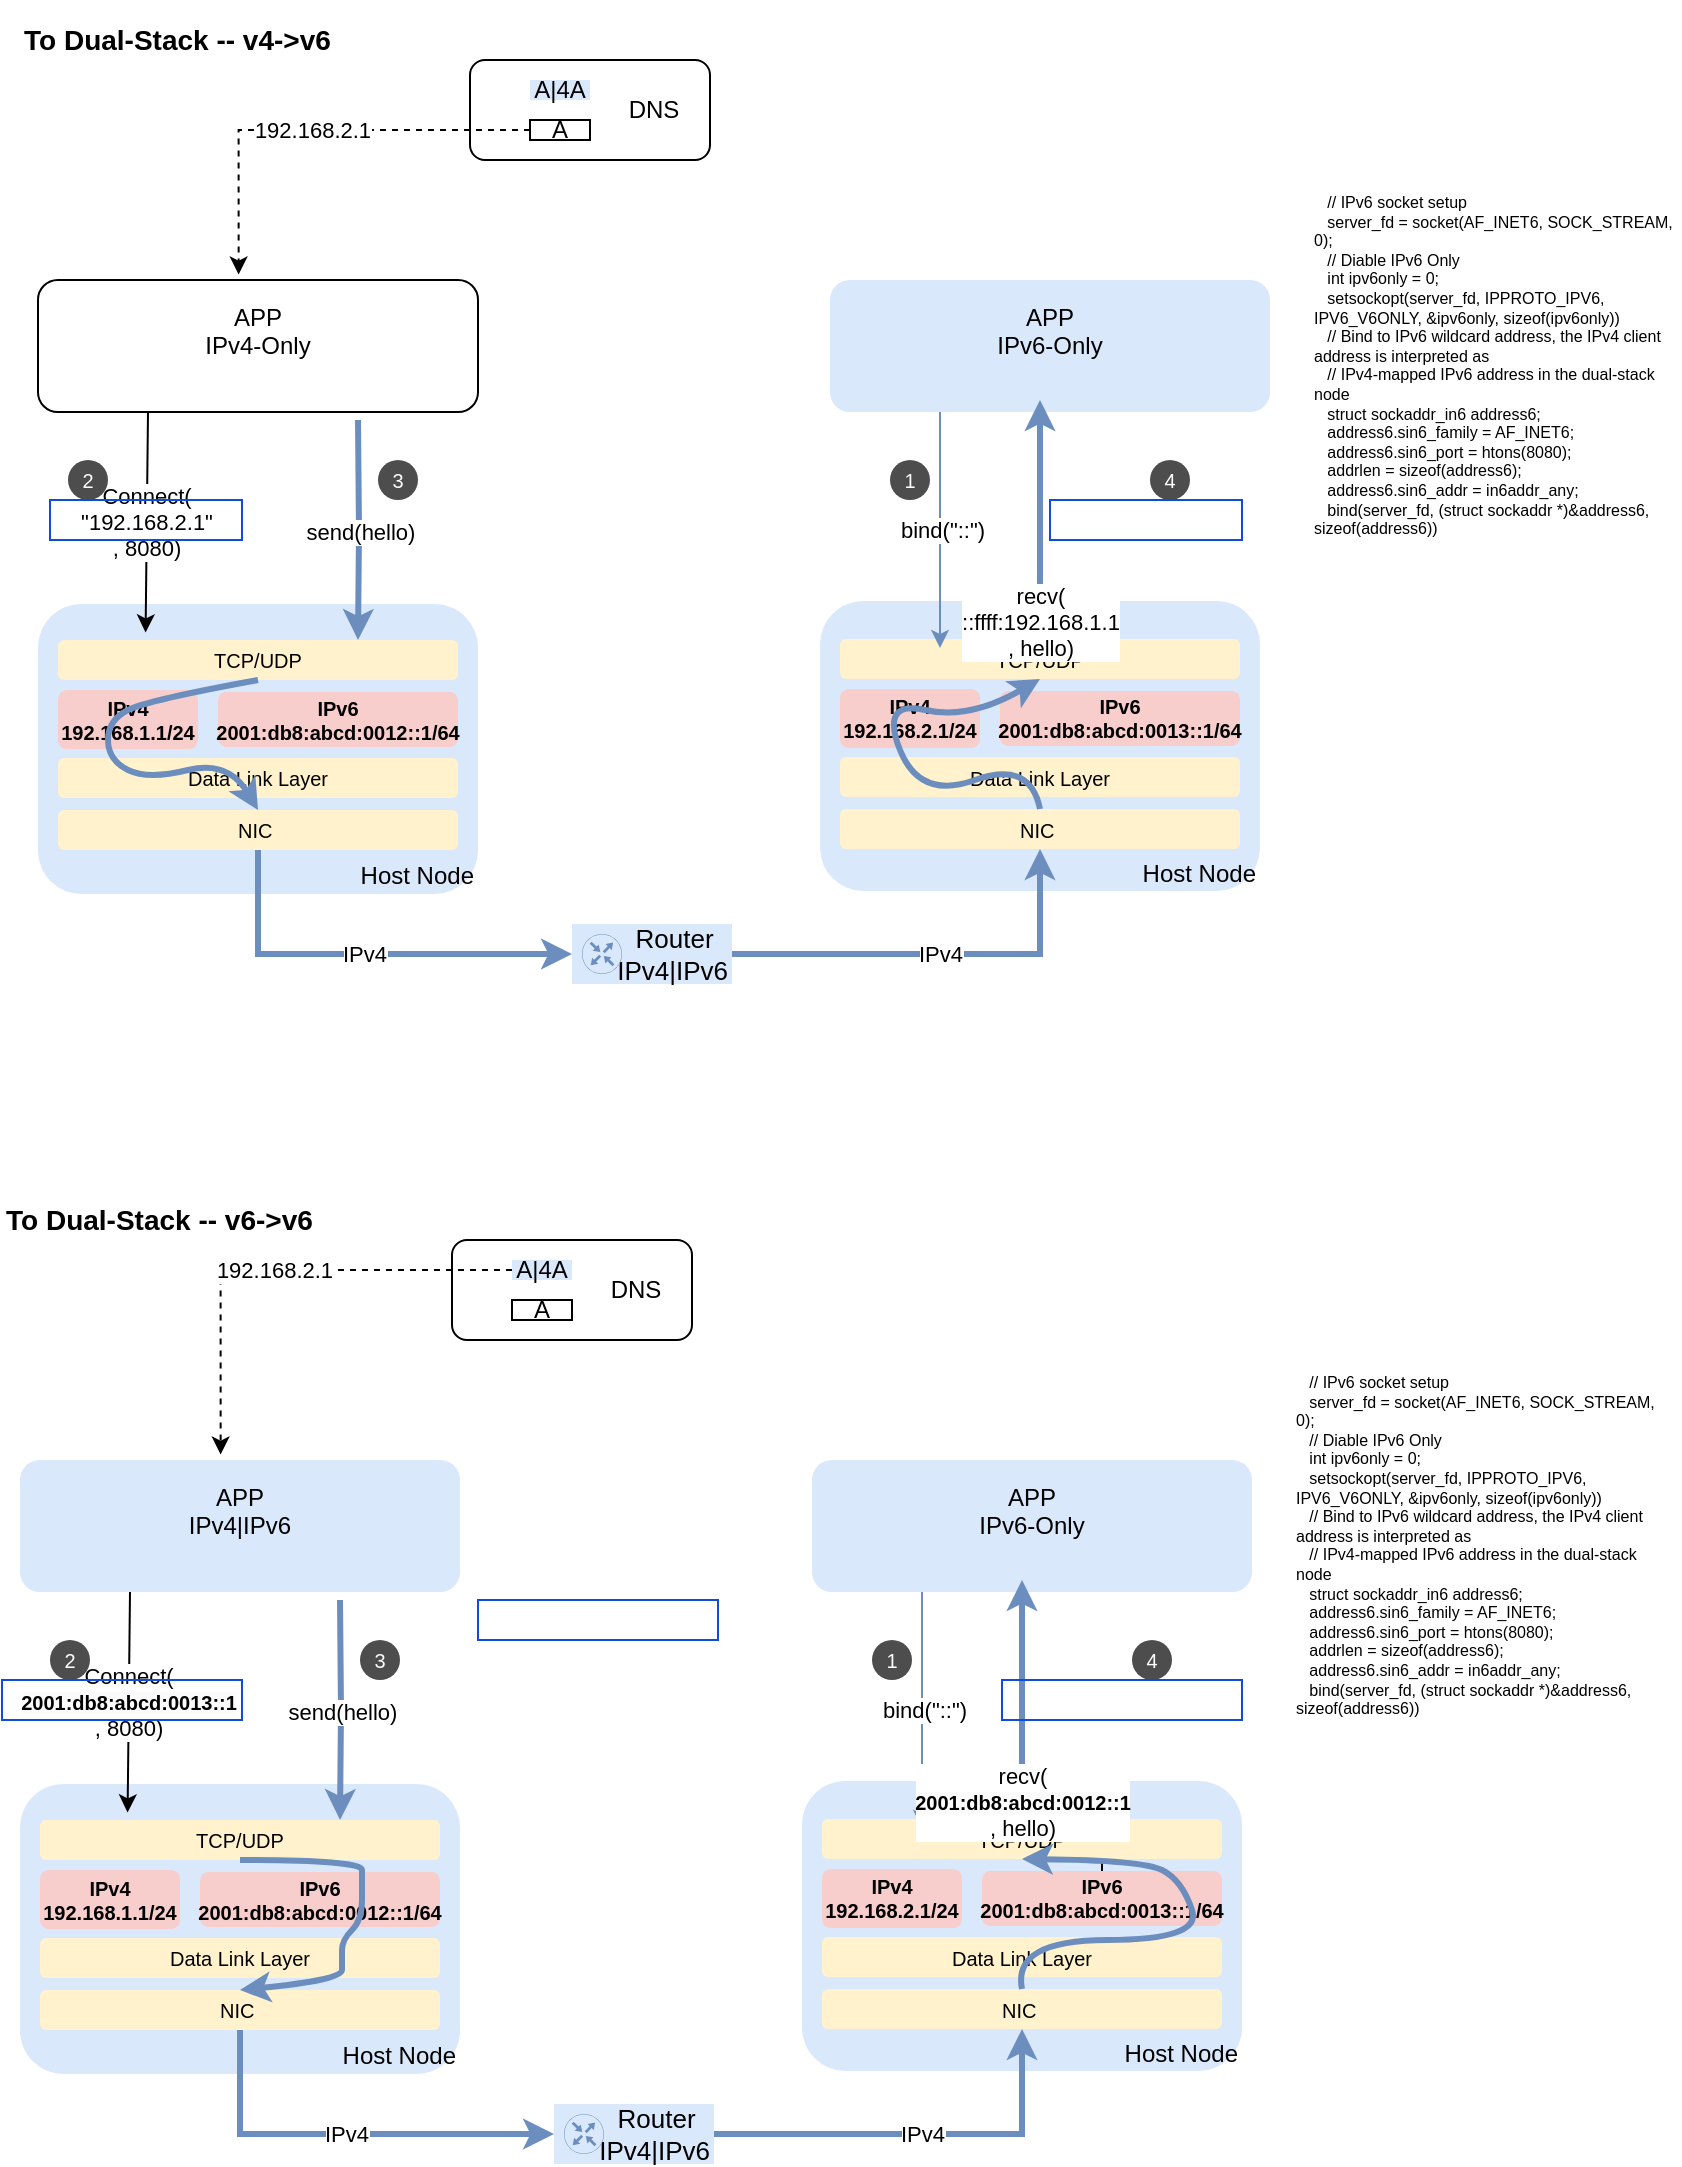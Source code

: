 <mxfile version="24.2.5" type="github">
  <diagram name="Page-1" id="xjiAPtrzyKvg3kKw2uAh">
    <mxGraphModel dx="4931" dy="433" grid="1" gridSize="10" guides="1" tooltips="1" connect="1" arrows="1" fold="1" page="1" pageScale="1" pageWidth="850" pageHeight="600" math="0" shadow="0">
      <root>
        <mxCell id="0" />
        <mxCell id="1" parent="0" />
        <mxCell id="b_SJug2i7i0UwpOHzamp-20" value="To Dual-Stack -- v4-&amp;gt;v6" style="rounded=0;whiteSpace=wrap;html=1;align=left;fontSize=14;strokeColor=none;labelBorderColor=none;fontStyle=1;fillColor=none;" vertex="1" parent="1">
          <mxGeometry x="-4231" y="40" width="245" height="40" as="geometry" />
        </mxCell>
        <mxCell id="b_SJug2i7i0UwpOHzamp-3" value="Host Node" style="whiteSpace=wrap;html=1;rounded=1;fillColor=#dae8fc;strokeColor=none;verticalAlign=bottom;align=right;" vertex="1" parent="1">
          <mxGeometry x="-4222" y="342" width="220" height="145" as="geometry" />
        </mxCell>
        <mxCell id="b_SJug2i7i0UwpOHzamp-48" value="" style="group" vertex="1" connectable="0" parent="1">
          <mxGeometry x="-4212" y="360" width="210" height="120" as="geometry" />
        </mxCell>
        <mxCell id="b_SJug2i7i0UwpOHzamp-22" value="&lt;div style=&quot;&quot;&gt;&lt;span style=&quot;background-color: initial;&quot;&gt;NIC&amp;nbsp;&lt;/span&gt;&lt;/div&gt;" style="rounded=1;whiteSpace=wrap;html=1;fontSize=10;strokeWidth=1;strokeColor=none;fillColor=#fff2cc;align=center;" vertex="1" parent="b_SJug2i7i0UwpOHzamp-48">
          <mxGeometry y="85" width="200" height="20" as="geometry" />
        </mxCell>
        <mxCell id="b_SJug2i7i0UwpOHzamp-24" value="IPv6&lt;div&gt;&lt;div&gt;2001:db8:abcd:0012::1/64&lt;/div&gt;&lt;/div&gt;" style="rounded=1;whiteSpace=wrap;html=1;fontSize=10;strokeWidth=1;strokeColor=none;fillColor=#f8cecc;fontStyle=1" vertex="1" parent="b_SJug2i7i0UwpOHzamp-48">
          <mxGeometry x="80" y="26" width="120" height="27.5" as="geometry" />
        </mxCell>
        <mxCell id="b_SJug2i7i0UwpOHzamp-43" value="Data Link Layer" style="rounded=1;whiteSpace=wrap;html=1;fontSize=10;strokeWidth=1;strokeColor=none;fillColor=#fff2cc;align=center;" vertex="1" parent="b_SJug2i7i0UwpOHzamp-48">
          <mxGeometry y="59" width="200" height="20" as="geometry" />
        </mxCell>
        <mxCell id="b_SJug2i7i0UwpOHzamp-46" value="IPv4&lt;div&gt;192.168.1.1/24&lt;/div&gt;" style="rounded=1;whiteSpace=wrap;html=1;fontSize=10;strokeWidth=1;strokeColor=none;fillColor=#f8cecc;fontStyle=1" vertex="1" parent="b_SJug2i7i0UwpOHzamp-48">
          <mxGeometry y="25" width="70" height="29.5" as="geometry" />
        </mxCell>
        <mxCell id="b_SJug2i7i0UwpOHzamp-47" value="TCP/UDP" style="rounded=1;whiteSpace=wrap;html=1;fontSize=10;strokeWidth=1;strokeColor=none;fillColor=#fff2cc;align=center;" vertex="1" parent="b_SJug2i7i0UwpOHzamp-48">
          <mxGeometry width="200" height="20" as="geometry" />
        </mxCell>
        <mxCell id="b_SJug2i7i0UwpOHzamp-78" value="" style="curved=1;endArrow=classic;html=1;rounded=0;strokeWidth=3;exitX=0.5;exitY=1;exitDx=0;exitDy=0;strokeColor=#6c8ebf;entryX=0.5;entryY=0;entryDx=0;entryDy=0;" edge="1" parent="b_SJug2i7i0UwpOHzamp-48" source="b_SJug2i7i0UwpOHzamp-47" target="b_SJug2i7i0UwpOHzamp-22">
          <mxGeometry width="50" height="50" relative="1" as="geometry">
            <mxPoint x="275" y="75" as="sourcePoint" />
            <mxPoint x="275" y="10" as="targetPoint" />
            <Array as="points">
              <mxPoint x="45" y="30" />
              <mxPoint x="25" y="40" />
              <mxPoint x="25" y="60" />
              <mxPoint x="45" y="70" />
              <mxPoint x="85" y="60" />
            </Array>
          </mxGeometry>
        </mxCell>
        <mxCell id="b_SJug2i7i0UwpOHzamp-49" value="Host Node" style="whiteSpace=wrap;html=1;rounded=1;fillColor=#dae8fc;strokeColor=none;verticalAlign=bottom;align=right;" vertex="1" parent="1">
          <mxGeometry x="-3831" y="340.5" width="220" height="145" as="geometry" />
        </mxCell>
        <mxCell id="b_SJug2i7i0UwpOHzamp-50" value="" style="group" vertex="1" connectable="0" parent="1">
          <mxGeometry x="-3821" y="359.5" width="210" height="120" as="geometry" />
        </mxCell>
        <mxCell id="b_SJug2i7i0UwpOHzamp-51" value="&lt;div style=&quot;&quot;&gt;&lt;span style=&quot;background-color: initial;&quot;&gt;NIC&amp;nbsp;&lt;/span&gt;&lt;/div&gt;" style="rounded=1;whiteSpace=wrap;html=1;fontSize=10;strokeWidth=1;strokeColor=none;fillColor=#fff2cc;align=center;" vertex="1" parent="b_SJug2i7i0UwpOHzamp-50">
          <mxGeometry y="85" width="200" height="20" as="geometry" />
        </mxCell>
        <mxCell id="b_SJug2i7i0UwpOHzamp-52" value="IPv6&lt;div&gt;&lt;div&gt;2001:db8:abcd:0013::1/64&lt;/div&gt;&lt;/div&gt;" style="rounded=1;whiteSpace=wrap;html=1;fontSize=10;strokeWidth=1;strokeColor=none;fillColor=#f8cecc;fontStyle=1" vertex="1" parent="b_SJug2i7i0UwpOHzamp-50">
          <mxGeometry x="80" y="26" width="120" height="27.5" as="geometry" />
        </mxCell>
        <mxCell id="b_SJug2i7i0UwpOHzamp-53" value="Data Link Layer" style="rounded=1;whiteSpace=wrap;html=1;fontSize=10;strokeWidth=1;strokeColor=none;fillColor=#fff2cc;align=center;" vertex="1" parent="b_SJug2i7i0UwpOHzamp-50">
          <mxGeometry y="59" width="200" height="20" as="geometry" />
        </mxCell>
        <mxCell id="b_SJug2i7i0UwpOHzamp-54" value="IPv4&lt;div&gt;192.168.2.1/24&lt;/div&gt;" style="rounded=1;whiteSpace=wrap;html=1;fontSize=10;strokeWidth=1;strokeColor=none;fillColor=#f8cecc;fontStyle=1" vertex="1" parent="b_SJug2i7i0UwpOHzamp-50">
          <mxGeometry y="25" width="70" height="29.5" as="geometry" />
        </mxCell>
        <mxCell id="b_SJug2i7i0UwpOHzamp-55" value="TCP/UDP" style="rounded=1;whiteSpace=wrap;html=1;fontSize=10;strokeWidth=1;strokeColor=none;fillColor=#fff2cc;align=center;" vertex="1" parent="b_SJug2i7i0UwpOHzamp-50">
          <mxGeometry width="200" height="20" as="geometry" />
        </mxCell>
        <mxCell id="b_SJug2i7i0UwpOHzamp-60" value="" style="curved=1;endArrow=classic;html=1;rounded=0;strokeWidth=3;exitX=0.5;exitY=0;exitDx=0;exitDy=0;entryX=0.5;entryY=1;entryDx=0;entryDy=0;strokeColor=#6c8ebf;" edge="1" parent="b_SJug2i7i0UwpOHzamp-50" source="b_SJug2i7i0UwpOHzamp-51" target="b_SJug2i7i0UwpOHzamp-55">
          <mxGeometry width="50" height="50" relative="1" as="geometry">
            <mxPoint x="90" y="100.5" as="sourcePoint" />
            <mxPoint x="140" y="50.5" as="targetPoint" />
            <Array as="points">
              <mxPoint x="95" y="60.5" />
              <mxPoint x="40" y="80.5" />
              <mxPoint x="20" y="30.5" />
              <mxPoint x="65" y="40.5" />
            </Array>
          </mxGeometry>
        </mxCell>
        <mxCell id="b_SJug2i7i0UwpOHzamp-10" value="IPv4" style="endArrow=classic;html=1;rounded=0;exitX=1;exitY=0.5;exitDx=0;exitDy=0;fillColor=#dae8fc;strokeColor=#6c8ebf;edgeStyle=orthogonalEdgeStyle;strokeWidth=3;entryX=0.5;entryY=1;entryDx=0;entryDy=0;" edge="1" parent="1" source="b_SJug2i7i0UwpOHzamp-4" target="b_SJug2i7i0UwpOHzamp-51">
          <mxGeometry width="50" height="50" relative="1" as="geometry">
            <mxPoint x="-3851" y="474" as="sourcePoint" />
            <mxPoint x="-3716" y="472" as="targetPoint" />
          </mxGeometry>
        </mxCell>
        <mxCell id="b_SJug2i7i0UwpOHzamp-56" value="APP&lt;div&gt;&lt;div style=&quot;&quot;&gt;&lt;span style=&quot;background-color: initial;&quot;&gt;IPv6-Only&lt;/span&gt;&lt;/div&gt;&lt;div data-sider-select-id=&quot;33506169-b03d-43fa-859e-f544d424c816&quot;&gt;&lt;br&gt;&lt;/div&gt;&lt;/div&gt;" style="rounded=1;whiteSpace=wrap;html=1;fillColor=#dae8fc;strokeColor=none;align=center;verticalAlign=middle;" vertex="1" parent="1">
          <mxGeometry x="-3826" y="180" width="220" height="66" as="geometry" />
        </mxCell>
        <mxCell id="b_SJug2i7i0UwpOHzamp-57" value="&lt;span style=&quot;font-size: 8px;&quot; class=&quot;s1&quot;&gt;&amp;nbsp; &amp;nbsp;// IPv6 socket setup&lt;/span&gt;&lt;br&gt;&lt;span style=&quot;font-size: 8px;&quot; class=&quot;s1&quot;&gt;&lt;span style=&quot;font-size: 8px;&quot; class=&quot;Apple-converted-space&quot;&gt;&amp;nbsp;&amp;nbsp; &lt;/span&gt;server_fd = socket(AF_INET6, SOCK_STREAM, 0);&lt;/span&gt;&lt;br&gt;&lt;span style=&quot;font-size: 8px;&quot; class=&quot;s1&quot;&gt;&lt;span style=&quot;font-size: 8px;&quot; class=&quot;Apple-converted-space&quot;&gt;&amp;nbsp;&amp;nbsp; &lt;/span&gt;// Diable IPv6 Only&lt;/span&gt;&lt;br&gt;&lt;span style=&quot;font-size: 8px;&quot; class=&quot;s1&quot;&gt;&lt;span style=&quot;font-size: 8px;&quot; class=&quot;Apple-converted-space&quot;&gt;&amp;nbsp;&amp;nbsp; &lt;/span&gt;int ipv6only = 0;&lt;/span&gt;&lt;br&gt;&lt;span style=&quot;font-size: 8px;&quot; class=&quot;s1&quot;&gt;&lt;span style=&quot;font-size: 8px;&quot; class=&quot;Apple-converted-space&quot;&gt;&amp;nbsp;&amp;nbsp; &lt;/span&gt;setsockopt(server_fd, IPPROTO_IPV6, IPV6_V6ONLY, &amp;amp;ipv6only, sizeof(ipv6only))&lt;/span&gt;&lt;br&gt;&lt;span style=&quot;font-size: 8px;&quot; class=&quot;s1&quot;&gt;&lt;span style=&quot;font-size: 8px;&quot; class=&quot;Apple-converted-space&quot;&gt;&amp;nbsp;&amp;nbsp; &lt;/span&gt;// Bind to IPv6 wildcard address, the IPv4 client address is interpreted as &lt;span style=&quot;font-size: 8px;&quot; class=&quot;Apple-converted-space&quot;&gt;&amp;nbsp;&lt;/span&gt;&lt;/span&gt;&lt;br&gt;&lt;span style=&quot;font-size: 8px;&quot; class=&quot;s1&quot;&gt;&lt;span style=&quot;font-size: 8px;&quot; class=&quot;Apple-converted-space&quot;&gt;&amp;nbsp;&amp;nbsp; &lt;/span&gt;// IPv4-mapped IPv6 address in the dual-stack node&lt;/span&gt;&lt;br&gt;&lt;span style=&quot;font-size: 8px;&quot; class=&quot;s1&quot;&gt;&lt;span style=&quot;font-size: 8px;&quot; class=&quot;Apple-converted-space&quot;&gt;&amp;nbsp;&amp;nbsp; &lt;/span&gt;struct sockaddr_in6 address6;&lt;/span&gt;&lt;br&gt;&lt;span style=&quot;font-size: 8px;&quot; class=&quot;s1&quot;&gt;&lt;span style=&quot;font-size: 8px;&quot; class=&quot;Apple-converted-space&quot;&gt;&amp;nbsp;&amp;nbsp; &lt;/span&gt;address6.sin6_family = AF_INET6;&lt;/span&gt;&lt;br&gt;&lt;span style=&quot;font-size: 8px;&quot; class=&quot;s1&quot;&gt;&lt;span style=&quot;font-size: 8px;&quot; class=&quot;Apple-converted-space&quot;&gt;&amp;nbsp;&amp;nbsp; &lt;/span&gt;address6.sin6_port = htons(8080);&lt;/span&gt;&lt;br&gt;&lt;span style=&quot;font-size: 8px;&quot; class=&quot;s1&quot;&gt;&lt;span style=&quot;font-size: 8px;&quot; class=&quot;Apple-converted-space&quot;&gt;&amp;nbsp;&amp;nbsp; &lt;/span&gt;addrlen = sizeof(address6);&lt;/span&gt;&lt;br&gt;&lt;span style=&quot;font-size: 8px;&quot; class=&quot;s1&quot;&gt;&lt;span style=&quot;font-size: 8px;&quot; class=&quot;Apple-converted-space&quot;&gt;&amp;nbsp;&amp;nbsp; &lt;/span&gt;address6.sin6_addr = in6addr_any;&lt;/span&gt;&lt;br&gt;&lt;span style=&quot;font-size: 8px;&quot; class=&quot;s1&quot;&gt;&lt;span style=&quot;font-size: 8px;&quot; class=&quot;Apple-converted-space&quot;&gt;&amp;nbsp;&amp;nbsp; &lt;/span&gt;bind(server_fd, (struct sockaddr *)&amp;amp;address6, sizeof(address6))&lt;/span&gt;&lt;br&gt;&lt;p style=&quot;font-size: 8px;&quot; class=&quot;p2&quot;&gt;&lt;span style=&quot;font-size: 8px;&quot; class=&quot;s1&quot;&gt;&lt;span style=&quot;font-size: 8px;&quot; class=&quot;Apple-converted-space&quot;&gt;&amp;nbsp;&amp;nbsp; &amp;nbsp;&lt;/span&gt;&lt;/span&gt;&lt;/p&gt;" style="text;whiteSpace=wrap;html=1;fontSize=8;" vertex="1" parent="1">
          <mxGeometry x="-3586" y="130" width="185" height="200" as="geometry" />
        </mxCell>
        <mxCell id="b_SJug2i7i0UwpOHzamp-58" value="bind(&quot;::&quot;)" style="endArrow=classic;html=1;rounded=0;exitX=0.25;exitY=1;exitDx=0;exitDy=0;fillColor=#dae8fc;strokeColor=#6c8ebf;edgeStyle=orthogonalEdgeStyle;strokeWidth=1;" edge="1" parent="1" source="b_SJug2i7i0UwpOHzamp-56">
          <mxGeometry width="50" height="50" relative="1" as="geometry">
            <mxPoint x="-3970" y="527" as="sourcePoint" />
            <mxPoint x="-3771" y="364" as="targetPoint" />
          </mxGeometry>
        </mxCell>
        <mxCell id="b_SJug2i7i0UwpOHzamp-59" value="recv(&lt;div&gt;::ffff:192.168.1.1&lt;/div&gt;&lt;div&gt;, hello)&lt;/div&gt;" style="endArrow=classic;html=1;rounded=0;exitX=0.5;exitY=0;exitDx=0;exitDy=0;fillColor=#dae8fc;strokeColor=#6c8ebf;edgeStyle=orthogonalEdgeStyle;strokeWidth=3;" edge="1" parent="1" source="b_SJug2i7i0UwpOHzamp-55">
          <mxGeometry x="-0.005" y="-50" width="50" height="50" relative="1" as="geometry">
            <mxPoint x="-3970" y="527" as="sourcePoint" />
            <mxPoint x="-3721" y="240" as="targetPoint" />
            <mxPoint y="1" as="offset" />
          </mxGeometry>
        </mxCell>
        <mxCell id="b_SJug2i7i0UwpOHzamp-61" value="Connect(&lt;div&gt;&quot;192.168.2.1&quot;&lt;/div&gt;&lt;div&gt;, 8080)&lt;/div&gt;" style="endArrow=classic;html=1;rounded=0;exitX=0.25;exitY=1;exitDx=0;exitDy=0;entryX=0.219;entryY=-0.189;entryDx=0;entryDy=0;entryPerimeter=0;" edge="1" parent="1" source="b_SJug2i7i0UwpOHzamp-62" target="b_SJug2i7i0UwpOHzamp-47">
          <mxGeometry width="50" height="50" relative="1" as="geometry">
            <mxPoint x="-4087" y="266" as="sourcePoint" />
            <mxPoint x="-4132" y="370" as="targetPoint" />
          </mxGeometry>
        </mxCell>
        <mxCell id="b_SJug2i7i0UwpOHzamp-62" value="APP&lt;div&gt;&lt;div style=&quot;&quot;&gt;&lt;span style=&quot;background-color: initial;&quot;&gt;IPv4-Only&lt;/span&gt;&lt;/div&gt;&lt;div data-sider-select-id=&quot;33506169-b03d-43fa-859e-f544d424c816&quot;&gt;&lt;br&gt;&lt;/div&gt;&lt;/div&gt;" style="rounded=1;whiteSpace=wrap;html=1;align=center;verticalAlign=middle;" vertex="1" parent="1">
          <mxGeometry x="-4222" y="180" width="220" height="66" as="geometry" />
        </mxCell>
        <mxCell id="b_SJug2i7i0UwpOHzamp-64" value="send(hello)" style="endArrow=classic;html=1;rounded=0;fillColor=#dae8fc;strokeColor=#6c8ebf;edgeStyle=orthogonalEdgeStyle;strokeWidth=3;entryX=0.75;entryY=0;entryDx=0;entryDy=0;" edge="1" parent="1" target="b_SJug2i7i0UwpOHzamp-47">
          <mxGeometry width="50" height="50" relative="1" as="geometry">
            <mxPoint x="-4062" y="250" as="sourcePoint" />
            <mxPoint x="-3652" y="475" as="targetPoint" />
          </mxGeometry>
        </mxCell>
        <mxCell id="b_SJug2i7i0UwpOHzamp-65" value="IPv4" style="endArrow=classic;html=1;rounded=0;exitX=0.5;exitY=1;exitDx=0;exitDy=0;fillColor=#dae8fc;strokeColor=#6c8ebf;edgeStyle=orthogonalEdgeStyle;strokeWidth=3;entryX=0;entryY=0.5;entryDx=0;entryDy=0;" edge="1" parent="1" source="b_SJug2i7i0UwpOHzamp-22" target="b_SJug2i7i0UwpOHzamp-4">
          <mxGeometry width="50" height="50" relative="1" as="geometry">
            <mxPoint x="-3911" y="527" as="sourcePoint" />
            <mxPoint x="-3652" y="475" as="targetPoint" />
          </mxGeometry>
        </mxCell>
        <mxCell id="b_SJug2i7i0UwpOHzamp-66" value="" style="group" vertex="1" connectable="0" parent="1">
          <mxGeometry x="-3955" y="502" width="80" height="30" as="geometry" />
        </mxCell>
        <mxCell id="b_SJug2i7i0UwpOHzamp-4" value="Router&amp;nbsp;&amp;nbsp;&lt;div style=&quot;font-size: 13px;&quot;&gt;IPv4|IPv6&lt;/div&gt;" style="rounded=0;whiteSpace=wrap;html=1;fontSize=13;verticalAlign=middle;align=right;fillColor=#dae8fc;strokeColor=none;" vertex="1" parent="b_SJug2i7i0UwpOHzamp-66">
          <mxGeometry width="80" height="30" as="geometry" />
        </mxCell>
        <mxCell id="b_SJug2i7i0UwpOHzamp-9" value="" style="sketch=0;points=[[0.5,0,0],[1,0.5,0],[0.5,1,0],[0,0.5,0],[0.145,0.145,0],[0.856,0.145,0],[0.855,0.856,0],[0.145,0.855,0]];verticalLabelPosition=bottom;html=1;verticalAlign=top;aspect=fixed;align=center;pointerEvents=1;shape=mxgraph.cisco19.rect;prIcon=router;fillColor=#dae8fc;strokeColor=#6c8ebf;" vertex="1" parent="b_SJug2i7i0UwpOHzamp-66">
          <mxGeometry x="5" y="5" width="20" height="20" as="geometry" />
        </mxCell>
        <mxCell id="b_SJug2i7i0UwpOHzamp-68" value="" style="group" vertex="1" connectable="0" parent="1">
          <mxGeometry x="-4006" y="70" width="120" height="50" as="geometry" />
        </mxCell>
        <mxCell id="b_SJug2i7i0UwpOHzamp-5" value="DNS&amp;nbsp; &amp;nbsp;&amp;nbsp;" style="rounded=1;whiteSpace=wrap;html=1;align=right;verticalAlign=middle;container=0;" vertex="1" parent="b_SJug2i7i0UwpOHzamp-68">
          <mxGeometry width="120" height="50" as="geometry" />
        </mxCell>
        <mxCell id="b_SJug2i7i0UwpOHzamp-17" value="A|4A" style="rounded=0;whiteSpace=wrap;html=1;fillColor=#dae8fc;strokeColor=none;" vertex="1" parent="b_SJug2i7i0UwpOHzamp-68">
          <mxGeometry x="30" y="10" width="30" height="10" as="geometry" />
        </mxCell>
        <mxCell id="b_SJug2i7i0UwpOHzamp-18" value="A" style="rounded=0;whiteSpace=wrap;html=1;" vertex="1" parent="b_SJug2i7i0UwpOHzamp-68">
          <mxGeometry x="30" y="30" width="30" height="10" as="geometry" />
        </mxCell>
        <mxCell id="b_SJug2i7i0UwpOHzamp-69" value="1" style="ellipse;whiteSpace=wrap;html=1;aspect=fixed;fontSize=10;strokeColor=none;fillColor=#4D4D4D;fontColor=#FFFFFF;" vertex="1" parent="1">
          <mxGeometry x="-3796" y="270" width="20" height="20" as="geometry" />
        </mxCell>
        <mxCell id="b_SJug2i7i0UwpOHzamp-71" value="4" style="ellipse;whiteSpace=wrap;html=1;aspect=fixed;fontSize=10;strokeColor=none;fillColor=#4D4D4D;fontColor=#FFFFFF;" vertex="1" parent="1">
          <mxGeometry x="-3666" y="270" width="20" height="20" as="geometry" />
        </mxCell>
        <mxCell id="b_SJug2i7i0UwpOHzamp-72" value="3" style="ellipse;whiteSpace=wrap;html=1;aspect=fixed;fontSize=10;strokeColor=none;fillColor=#4D4D4D;fontColor=#FFFFFF;" vertex="1" parent="1">
          <mxGeometry x="-4052" y="270" width="20" height="20" as="geometry" />
        </mxCell>
        <mxCell id="b_SJug2i7i0UwpOHzamp-73" value="2" style="ellipse;whiteSpace=wrap;html=1;aspect=fixed;fontSize=10;strokeColor=none;fillColor=#4D4D4D;fontColor=#FFFFFF;" vertex="1" parent="1">
          <mxGeometry x="-4207" y="270" width="20" height="20" as="geometry" />
        </mxCell>
        <mxCell id="b_SJug2i7i0UwpOHzamp-19" value="192.168.2.1" style="endArrow=classic;html=1;rounded=0;exitX=0;exitY=0.5;exitDx=0;exitDy=0;dashed=1;edgeStyle=orthogonalEdgeStyle;entryX=0.456;entryY=-0.041;entryDx=0;entryDy=0;entryPerimeter=0;" edge="1" parent="1" source="b_SJug2i7i0UwpOHzamp-18" target="b_SJug2i7i0UwpOHzamp-62">
          <mxGeometry width="50" height="50" relative="1" as="geometry">
            <mxPoint x="-4163.5" y="160" as="sourcePoint" />
            <mxPoint x="-4083.5" y="136" as="targetPoint" />
          </mxGeometry>
        </mxCell>
        <mxCell id="b_SJug2i7i0UwpOHzamp-80" value="" style="rounded=0;whiteSpace=wrap;html=1;gradientColor=default;fillColor=none;strokeColor=#0d4cde;strokeWidth=1;" vertex="1" parent="1">
          <mxGeometry x="-3716" y="290" width="96" height="20" as="geometry" />
        </mxCell>
        <mxCell id="b_SJug2i7i0UwpOHzamp-82" value="To Dual-Stack -- v6-&amp;gt;v6" style="rounded=0;whiteSpace=wrap;html=1;align=left;fontSize=14;strokeColor=none;labelBorderColor=none;fontStyle=1;fillColor=none;" vertex="1" parent="1">
          <mxGeometry x="-4240" y="630" width="245" height="40" as="geometry" />
        </mxCell>
        <mxCell id="b_SJug2i7i0UwpOHzamp-83" value="Host Node" style="whiteSpace=wrap;html=1;rounded=1;fillColor=#dae8fc;strokeColor=none;verticalAlign=bottom;align=right;" vertex="1" parent="1">
          <mxGeometry x="-4231" y="932" width="220" height="145" as="geometry" />
        </mxCell>
        <mxCell id="b_SJug2i7i0UwpOHzamp-84" value="" style="group" vertex="1" connectable="0" parent="1">
          <mxGeometry x="-4221" y="950" width="210" height="120" as="geometry" />
        </mxCell>
        <mxCell id="b_SJug2i7i0UwpOHzamp-85" value="&lt;div style=&quot;&quot;&gt;&lt;span style=&quot;background-color: initial;&quot;&gt;NIC&amp;nbsp;&lt;/span&gt;&lt;/div&gt;" style="rounded=1;whiteSpace=wrap;html=1;fontSize=10;strokeWidth=1;strokeColor=none;fillColor=#fff2cc;align=center;" vertex="1" parent="b_SJug2i7i0UwpOHzamp-84">
          <mxGeometry y="85" width="200" height="20" as="geometry" />
        </mxCell>
        <mxCell id="b_SJug2i7i0UwpOHzamp-86" value="IPv6&lt;div&gt;&lt;div&gt;2001:db8:abcd:0012::1/64&lt;/div&gt;&lt;/div&gt;" style="rounded=1;whiteSpace=wrap;html=1;fontSize=10;strokeWidth=1;strokeColor=none;fillColor=#f8cecc;fontStyle=1" vertex="1" parent="b_SJug2i7i0UwpOHzamp-84">
          <mxGeometry x="80" y="26" width="120" height="27.5" as="geometry" />
        </mxCell>
        <mxCell id="b_SJug2i7i0UwpOHzamp-87" value="Data Link Layer" style="rounded=1;whiteSpace=wrap;html=1;fontSize=10;strokeWidth=1;strokeColor=none;fillColor=#fff2cc;align=center;" vertex="1" parent="b_SJug2i7i0UwpOHzamp-84">
          <mxGeometry y="59" width="200" height="20" as="geometry" />
        </mxCell>
        <mxCell id="b_SJug2i7i0UwpOHzamp-88" value="IPv4&lt;div&gt;192.168.1.1/24&lt;/div&gt;" style="rounded=1;whiteSpace=wrap;html=1;fontSize=10;strokeWidth=1;strokeColor=none;fillColor=#f8cecc;fontStyle=1" vertex="1" parent="b_SJug2i7i0UwpOHzamp-84">
          <mxGeometry y="25" width="70" height="29.5" as="geometry" />
        </mxCell>
        <mxCell id="b_SJug2i7i0UwpOHzamp-89" value="TCP/UDP" style="rounded=1;whiteSpace=wrap;html=1;fontSize=10;strokeWidth=1;strokeColor=none;fillColor=#fff2cc;align=center;" vertex="1" parent="b_SJug2i7i0UwpOHzamp-84">
          <mxGeometry width="200" height="20" as="geometry" />
        </mxCell>
        <mxCell id="b_SJug2i7i0UwpOHzamp-90" value="" style="curved=1;endArrow=classic;html=1;rounded=0;strokeWidth=3;exitX=0.5;exitY=1;exitDx=0;exitDy=0;strokeColor=#6c8ebf;entryX=0.5;entryY=0;entryDx=0;entryDy=0;" edge="1" parent="b_SJug2i7i0UwpOHzamp-84" source="b_SJug2i7i0UwpOHzamp-89" target="b_SJug2i7i0UwpOHzamp-85">
          <mxGeometry width="50" height="50" relative="1" as="geometry">
            <mxPoint x="275" y="75" as="sourcePoint" />
            <mxPoint x="275" y="10" as="targetPoint" />
            <Array as="points">
              <mxPoint x="161" y="20" />
              <mxPoint x="161" y="30" />
              <mxPoint x="161" y="50" />
              <mxPoint x="151" y="60" />
              <mxPoint x="151" y="70" />
              <mxPoint x="151" y="80" />
            </Array>
          </mxGeometry>
        </mxCell>
        <mxCell id="b_SJug2i7i0UwpOHzamp-91" value="Host Node" style="whiteSpace=wrap;html=1;rounded=1;fillColor=#dae8fc;strokeColor=none;verticalAlign=bottom;align=right;" vertex="1" parent="1">
          <mxGeometry x="-3840" y="930.5" width="220" height="145" as="geometry" />
        </mxCell>
        <mxCell id="b_SJug2i7i0UwpOHzamp-92" value="" style="group" vertex="1" connectable="0" parent="1">
          <mxGeometry x="-3830" y="949.5" width="210" height="120" as="geometry" />
        </mxCell>
        <mxCell id="b_SJug2i7i0UwpOHzamp-93" value="&lt;div style=&quot;&quot;&gt;&lt;span style=&quot;background-color: initial;&quot;&gt;NIC&amp;nbsp;&lt;/span&gt;&lt;/div&gt;" style="rounded=1;whiteSpace=wrap;html=1;fontSize=10;strokeWidth=1;strokeColor=none;fillColor=#fff2cc;align=center;" vertex="1" parent="b_SJug2i7i0UwpOHzamp-92">
          <mxGeometry y="85" width="200" height="20" as="geometry" />
        </mxCell>
        <mxCell id="b_SJug2i7i0UwpOHzamp-128" value="" style="edgeStyle=orthogonalEdgeStyle;rounded=0;orthogonalLoop=1;jettySize=auto;html=1;" edge="1" parent="b_SJug2i7i0UwpOHzamp-92" source="b_SJug2i7i0UwpOHzamp-94" target="b_SJug2i7i0UwpOHzamp-97">
          <mxGeometry relative="1" as="geometry" />
        </mxCell>
        <mxCell id="b_SJug2i7i0UwpOHzamp-94" value="IPv6&lt;div&gt;&lt;div&gt;2001:db8:abcd:0013::1/64&lt;/div&gt;&lt;/div&gt;" style="rounded=1;whiteSpace=wrap;html=1;fontSize=10;strokeWidth=1;strokeColor=none;fillColor=#f8cecc;fontStyle=1" vertex="1" parent="b_SJug2i7i0UwpOHzamp-92">
          <mxGeometry x="80" y="26" width="120" height="27.5" as="geometry" />
        </mxCell>
        <mxCell id="b_SJug2i7i0UwpOHzamp-95" value="Data Link Layer" style="rounded=1;whiteSpace=wrap;html=1;fontSize=10;strokeWidth=1;strokeColor=none;fillColor=#fff2cc;align=center;" vertex="1" parent="b_SJug2i7i0UwpOHzamp-92">
          <mxGeometry y="59" width="200" height="20" as="geometry" />
        </mxCell>
        <mxCell id="b_SJug2i7i0UwpOHzamp-96" value="IPv4&lt;div&gt;192.168.2.1/24&lt;/div&gt;" style="rounded=1;whiteSpace=wrap;html=1;fontSize=10;strokeWidth=1;strokeColor=none;fillColor=#f8cecc;fontStyle=1" vertex="1" parent="b_SJug2i7i0UwpOHzamp-92">
          <mxGeometry y="25" width="70" height="29.5" as="geometry" />
        </mxCell>
        <mxCell id="b_SJug2i7i0UwpOHzamp-97" value="TCP/UDP" style="rounded=1;whiteSpace=wrap;html=1;fontSize=10;strokeWidth=1;strokeColor=none;fillColor=#fff2cc;align=center;" vertex="1" parent="b_SJug2i7i0UwpOHzamp-92">
          <mxGeometry width="200" height="20" as="geometry" />
        </mxCell>
        <mxCell id="b_SJug2i7i0UwpOHzamp-98" value="" style="curved=1;endArrow=classic;html=1;rounded=0;strokeWidth=3;exitX=0.5;exitY=0;exitDx=0;exitDy=0;entryX=0.5;entryY=1;entryDx=0;entryDy=0;strokeColor=#6c8ebf;" edge="1" parent="b_SJug2i7i0UwpOHzamp-92" source="b_SJug2i7i0UwpOHzamp-93" target="b_SJug2i7i0UwpOHzamp-97">
          <mxGeometry width="50" height="50" relative="1" as="geometry">
            <mxPoint x="90" y="100.5" as="sourcePoint" />
            <mxPoint x="140" y="50.5" as="targetPoint" />
            <Array as="points">
              <mxPoint x="95" y="60.5" />
              <mxPoint x="190" y="60.5" />
              <mxPoint x="180" y="30.5" />
              <mxPoint x="160" y="20.5" />
            </Array>
          </mxGeometry>
        </mxCell>
        <mxCell id="b_SJug2i7i0UwpOHzamp-99" value="IPv4" style="endArrow=classic;html=1;rounded=0;exitX=1;exitY=0.5;exitDx=0;exitDy=0;fillColor=#dae8fc;strokeColor=#6c8ebf;edgeStyle=orthogonalEdgeStyle;strokeWidth=3;entryX=0.5;entryY=1;entryDx=0;entryDy=0;" edge="1" parent="1" source="b_SJug2i7i0UwpOHzamp-109" target="b_SJug2i7i0UwpOHzamp-93">
          <mxGeometry width="50" height="50" relative="1" as="geometry">
            <mxPoint x="-3860" y="1064" as="sourcePoint" />
            <mxPoint x="-3725" y="1062" as="targetPoint" />
          </mxGeometry>
        </mxCell>
        <mxCell id="b_SJug2i7i0UwpOHzamp-100" value="APP&lt;div&gt;&lt;div style=&quot;&quot;&gt;&lt;span style=&quot;background-color: initial;&quot;&gt;IPv6-Only&lt;/span&gt;&lt;/div&gt;&lt;div data-sider-select-id=&quot;33506169-b03d-43fa-859e-f544d424c816&quot;&gt;&lt;br&gt;&lt;/div&gt;&lt;/div&gt;" style="rounded=1;whiteSpace=wrap;html=1;fillColor=#dae8fc;strokeColor=none;align=center;verticalAlign=middle;" vertex="1" parent="1">
          <mxGeometry x="-3835" y="770" width="220" height="66" as="geometry" />
        </mxCell>
        <mxCell id="b_SJug2i7i0UwpOHzamp-101" value="&lt;span style=&quot;font-size: 8px;&quot; class=&quot;s1&quot;&gt;&amp;nbsp; &amp;nbsp;// IPv6 socket setup&lt;/span&gt;&lt;br&gt;&lt;span style=&quot;font-size: 8px;&quot; class=&quot;s1&quot;&gt;&lt;span style=&quot;font-size: 8px;&quot; class=&quot;Apple-converted-space&quot;&gt;&amp;nbsp;&amp;nbsp; &lt;/span&gt;server_fd = socket(AF_INET6, SOCK_STREAM, 0);&lt;/span&gt;&lt;br&gt;&lt;span style=&quot;font-size: 8px;&quot; class=&quot;s1&quot;&gt;&lt;span style=&quot;font-size: 8px;&quot; class=&quot;Apple-converted-space&quot;&gt;&amp;nbsp;&amp;nbsp; &lt;/span&gt;// Diable IPv6 Only&lt;/span&gt;&lt;br&gt;&lt;span style=&quot;font-size: 8px;&quot; class=&quot;s1&quot;&gt;&lt;span style=&quot;font-size: 8px;&quot; class=&quot;Apple-converted-space&quot;&gt;&amp;nbsp;&amp;nbsp; &lt;/span&gt;int ipv6only = 0;&lt;/span&gt;&lt;br&gt;&lt;span style=&quot;font-size: 8px;&quot; class=&quot;s1&quot;&gt;&lt;span style=&quot;font-size: 8px;&quot; class=&quot;Apple-converted-space&quot;&gt;&amp;nbsp;&amp;nbsp; &lt;/span&gt;setsockopt(server_fd, IPPROTO_IPV6, IPV6_V6ONLY, &amp;amp;ipv6only, sizeof(ipv6only))&lt;/span&gt;&lt;br&gt;&lt;span style=&quot;font-size: 8px;&quot; class=&quot;s1&quot;&gt;&lt;span style=&quot;font-size: 8px;&quot; class=&quot;Apple-converted-space&quot;&gt;&amp;nbsp;&amp;nbsp; &lt;/span&gt;// Bind to IPv6 wildcard address, the IPv4 client address is interpreted as &lt;span style=&quot;font-size: 8px;&quot; class=&quot;Apple-converted-space&quot;&gt;&amp;nbsp;&lt;/span&gt;&lt;/span&gt;&lt;br&gt;&lt;span style=&quot;font-size: 8px;&quot; class=&quot;s1&quot;&gt;&lt;span style=&quot;font-size: 8px;&quot; class=&quot;Apple-converted-space&quot;&gt;&amp;nbsp;&amp;nbsp; &lt;/span&gt;// IPv4-mapped IPv6 address in the dual-stack node&lt;/span&gt;&lt;br&gt;&lt;span style=&quot;font-size: 8px;&quot; class=&quot;s1&quot;&gt;&lt;span style=&quot;font-size: 8px;&quot; class=&quot;Apple-converted-space&quot;&gt;&amp;nbsp;&amp;nbsp; &lt;/span&gt;struct sockaddr_in6 address6;&lt;/span&gt;&lt;br&gt;&lt;span style=&quot;font-size: 8px;&quot; class=&quot;s1&quot;&gt;&lt;span style=&quot;font-size: 8px;&quot; class=&quot;Apple-converted-space&quot;&gt;&amp;nbsp;&amp;nbsp; &lt;/span&gt;address6.sin6_family = AF_INET6;&lt;/span&gt;&lt;br&gt;&lt;span style=&quot;font-size: 8px;&quot; class=&quot;s1&quot;&gt;&lt;span style=&quot;font-size: 8px;&quot; class=&quot;Apple-converted-space&quot;&gt;&amp;nbsp;&amp;nbsp; &lt;/span&gt;address6.sin6_port = htons(8080);&lt;/span&gt;&lt;br&gt;&lt;span style=&quot;font-size: 8px;&quot; class=&quot;s1&quot;&gt;&lt;span style=&quot;font-size: 8px;&quot; class=&quot;Apple-converted-space&quot;&gt;&amp;nbsp;&amp;nbsp; &lt;/span&gt;addrlen = sizeof(address6);&lt;/span&gt;&lt;br&gt;&lt;span style=&quot;font-size: 8px;&quot; class=&quot;s1&quot;&gt;&lt;span style=&quot;font-size: 8px;&quot; class=&quot;Apple-converted-space&quot;&gt;&amp;nbsp;&amp;nbsp; &lt;/span&gt;address6.sin6_addr = in6addr_any;&lt;/span&gt;&lt;br&gt;&lt;span style=&quot;font-size: 8px;&quot; class=&quot;s1&quot;&gt;&lt;span style=&quot;font-size: 8px;&quot; class=&quot;Apple-converted-space&quot;&gt;&amp;nbsp;&amp;nbsp; &lt;/span&gt;bind(server_fd, (struct sockaddr *)&amp;amp;address6, sizeof(address6))&lt;/span&gt;&lt;br&gt;&lt;p style=&quot;font-size: 8px;&quot; class=&quot;p2&quot;&gt;&lt;span style=&quot;font-size: 8px;&quot; class=&quot;s1&quot;&gt;&lt;span style=&quot;font-size: 8px;&quot; class=&quot;Apple-converted-space&quot;&gt;&amp;nbsp;&amp;nbsp; &amp;nbsp;&lt;/span&gt;&lt;/span&gt;&lt;/p&gt;" style="text;whiteSpace=wrap;html=1;fontSize=8;" vertex="1" parent="1">
          <mxGeometry x="-3595" y="720" width="185" height="200" as="geometry" />
        </mxCell>
        <mxCell id="b_SJug2i7i0UwpOHzamp-102" value="bind(&quot;::&quot;)" style="endArrow=classic;html=1;rounded=0;exitX=0.25;exitY=1;exitDx=0;exitDy=0;fillColor=#dae8fc;strokeColor=#6c8ebf;edgeStyle=orthogonalEdgeStyle;strokeWidth=1;" edge="1" parent="1" source="b_SJug2i7i0UwpOHzamp-100">
          <mxGeometry width="50" height="50" relative="1" as="geometry">
            <mxPoint x="-3979" y="1117" as="sourcePoint" />
            <mxPoint x="-3780" y="954" as="targetPoint" />
          </mxGeometry>
        </mxCell>
        <mxCell id="b_SJug2i7i0UwpOHzamp-103" value="recv(&lt;br&gt;&lt;div&gt;&lt;span style=&quot;background-color: rgb(251, 251, 251); font-size: 10px; font-weight: 700; text-wrap: wrap;&quot;&gt;2001:db8:abcd:0012::1&lt;/span&gt;&lt;/div&gt;&lt;div&gt;, hello)&lt;/div&gt;" style="endArrow=classic;html=1;rounded=0;exitX=0.5;exitY=0;exitDx=0;exitDy=0;fillColor=#dae8fc;strokeColor=#6c8ebf;edgeStyle=orthogonalEdgeStyle;strokeWidth=3;" edge="1" parent="1" source="b_SJug2i7i0UwpOHzamp-97">
          <mxGeometry x="-0.005" y="-50" width="50" height="50" relative="1" as="geometry">
            <mxPoint x="-3979" y="1117" as="sourcePoint" />
            <mxPoint x="-3730" y="830" as="targetPoint" />
            <mxPoint y="1" as="offset" />
          </mxGeometry>
        </mxCell>
        <mxCell id="b_SJug2i7i0UwpOHzamp-104" value="Connect(&lt;div&gt;&lt;span style=&quot;background-color: rgb(251, 251, 251); font-size: 10px; font-weight: 700; text-wrap: wrap;&quot;&gt;2001:db8:abcd:0013::1&lt;/span&gt;&lt;/div&gt;&lt;div&gt;, 8080)&lt;/div&gt;" style="endArrow=classic;html=1;rounded=0;exitX=0.25;exitY=1;exitDx=0;exitDy=0;entryX=0.219;entryY=-0.189;entryDx=0;entryDy=0;entryPerimeter=0;" edge="1" parent="1" source="b_SJug2i7i0UwpOHzamp-105" target="b_SJug2i7i0UwpOHzamp-89">
          <mxGeometry width="50" height="50" relative="1" as="geometry">
            <mxPoint x="-4096" y="856" as="sourcePoint" />
            <mxPoint x="-4141" y="960" as="targetPoint" />
          </mxGeometry>
        </mxCell>
        <mxCell id="b_SJug2i7i0UwpOHzamp-105" value="APP&lt;div&gt;&lt;div style=&quot;&quot;&gt;&lt;span style=&quot;background-color: initial;&quot;&gt;IPv4|IPv6&lt;/span&gt;&lt;/div&gt;&lt;div data-sider-select-id=&quot;33506169-b03d-43fa-859e-f544d424c816&quot;&gt;&lt;br&gt;&lt;/div&gt;&lt;/div&gt;" style="rounded=1;whiteSpace=wrap;html=1;align=center;verticalAlign=middle;fillColor=#dae8fc;strokeColor=none;" vertex="1" parent="1">
          <mxGeometry x="-4231" y="770" width="220" height="66" as="geometry" />
        </mxCell>
        <mxCell id="b_SJug2i7i0UwpOHzamp-106" value="send(hello)" style="endArrow=classic;html=1;rounded=0;fillColor=#dae8fc;strokeColor=#6c8ebf;edgeStyle=orthogonalEdgeStyle;strokeWidth=3;entryX=0.75;entryY=0;entryDx=0;entryDy=0;" edge="1" parent="1" target="b_SJug2i7i0UwpOHzamp-89">
          <mxGeometry width="50" height="50" relative="1" as="geometry">
            <mxPoint x="-4071" y="840" as="sourcePoint" />
            <mxPoint x="-3661" y="1065" as="targetPoint" />
          </mxGeometry>
        </mxCell>
        <mxCell id="b_SJug2i7i0UwpOHzamp-107" value="IPv4" style="endArrow=classic;html=1;rounded=0;exitX=0.5;exitY=1;exitDx=0;exitDy=0;fillColor=#dae8fc;strokeColor=#6c8ebf;edgeStyle=orthogonalEdgeStyle;strokeWidth=3;entryX=0;entryY=0.5;entryDx=0;entryDy=0;" edge="1" parent="1" source="b_SJug2i7i0UwpOHzamp-85" target="b_SJug2i7i0UwpOHzamp-109">
          <mxGeometry width="50" height="50" relative="1" as="geometry">
            <mxPoint x="-3920" y="1117" as="sourcePoint" />
            <mxPoint x="-3661" y="1065" as="targetPoint" />
          </mxGeometry>
        </mxCell>
        <mxCell id="b_SJug2i7i0UwpOHzamp-108" value="" style="group" vertex="1" connectable="0" parent="1">
          <mxGeometry x="-3964" y="1092" width="80" height="30" as="geometry" />
        </mxCell>
        <mxCell id="b_SJug2i7i0UwpOHzamp-109" value="Router&amp;nbsp;&amp;nbsp;&lt;div style=&quot;font-size: 13px;&quot;&gt;IPv4|IPv6&lt;/div&gt;" style="rounded=0;whiteSpace=wrap;html=1;fontSize=13;verticalAlign=middle;align=right;fillColor=#dae8fc;strokeColor=none;" vertex="1" parent="b_SJug2i7i0UwpOHzamp-108">
          <mxGeometry width="80" height="30" as="geometry" />
        </mxCell>
        <mxCell id="b_SJug2i7i0UwpOHzamp-110" value="" style="sketch=0;points=[[0.5,0,0],[1,0.5,0],[0.5,1,0],[0,0.5,0],[0.145,0.145,0],[0.856,0.145,0],[0.855,0.856,0],[0.145,0.855,0]];verticalLabelPosition=bottom;html=1;verticalAlign=top;aspect=fixed;align=center;pointerEvents=1;shape=mxgraph.cisco19.rect;prIcon=router;fillColor=#dae8fc;strokeColor=#6c8ebf;" vertex="1" parent="b_SJug2i7i0UwpOHzamp-108">
          <mxGeometry x="5" y="5" width="20" height="20" as="geometry" />
        </mxCell>
        <mxCell id="b_SJug2i7i0UwpOHzamp-111" value="" style="group" vertex="1" connectable="0" parent="1">
          <mxGeometry x="-4015" y="660" width="120" height="50" as="geometry" />
        </mxCell>
        <mxCell id="b_SJug2i7i0UwpOHzamp-112" value="DNS&amp;nbsp; &amp;nbsp;&amp;nbsp;" style="rounded=1;whiteSpace=wrap;html=1;align=right;verticalAlign=middle;container=0;" vertex="1" parent="b_SJug2i7i0UwpOHzamp-111">
          <mxGeometry width="120" height="50" as="geometry" />
        </mxCell>
        <mxCell id="b_SJug2i7i0UwpOHzamp-113" value="A|4A" style="rounded=0;whiteSpace=wrap;html=1;fillColor=#dae8fc;strokeColor=none;" vertex="1" parent="b_SJug2i7i0UwpOHzamp-111">
          <mxGeometry x="30" y="10" width="30" height="10" as="geometry" />
        </mxCell>
        <mxCell id="b_SJug2i7i0UwpOHzamp-114" value="A" style="rounded=0;whiteSpace=wrap;html=1;" vertex="1" parent="b_SJug2i7i0UwpOHzamp-111">
          <mxGeometry x="30" y="30" width="30" height="10" as="geometry" />
        </mxCell>
        <mxCell id="b_SJug2i7i0UwpOHzamp-115" value="1" style="ellipse;whiteSpace=wrap;html=1;aspect=fixed;fontSize=10;strokeColor=none;fillColor=#4D4D4D;fontColor=#FFFFFF;" vertex="1" parent="1">
          <mxGeometry x="-3805" y="860" width="20" height="20" as="geometry" />
        </mxCell>
        <mxCell id="b_SJug2i7i0UwpOHzamp-116" value="4" style="ellipse;whiteSpace=wrap;html=1;aspect=fixed;fontSize=10;strokeColor=none;fillColor=#4D4D4D;fontColor=#FFFFFF;" vertex="1" parent="1">
          <mxGeometry x="-3675" y="860" width="20" height="20" as="geometry" />
        </mxCell>
        <mxCell id="b_SJug2i7i0UwpOHzamp-117" value="3" style="ellipse;whiteSpace=wrap;html=1;aspect=fixed;fontSize=10;strokeColor=none;fillColor=#4D4D4D;fontColor=#FFFFFF;" vertex="1" parent="1">
          <mxGeometry x="-4061" y="860" width="20" height="20" as="geometry" />
        </mxCell>
        <mxCell id="b_SJug2i7i0UwpOHzamp-118" value="2" style="ellipse;whiteSpace=wrap;html=1;aspect=fixed;fontSize=10;strokeColor=none;fillColor=#4D4D4D;fontColor=#FFFFFF;" vertex="1" parent="1">
          <mxGeometry x="-4216" y="860" width="20" height="20" as="geometry" />
        </mxCell>
        <mxCell id="b_SJug2i7i0UwpOHzamp-119" value="192.168.2.1" style="endArrow=classic;html=1;rounded=0;exitX=0;exitY=0.5;exitDx=0;exitDy=0;dashed=1;edgeStyle=orthogonalEdgeStyle;entryX=0.456;entryY=-0.041;entryDx=0;entryDy=0;entryPerimeter=0;" edge="1" parent="1" source="b_SJug2i7i0UwpOHzamp-113" target="b_SJug2i7i0UwpOHzamp-105">
          <mxGeometry width="50" height="50" relative="1" as="geometry">
            <mxPoint x="-4172.5" y="750" as="sourcePoint" />
            <mxPoint x="-4092.5" y="726" as="targetPoint" />
          </mxGeometry>
        </mxCell>
        <mxCell id="b_SJug2i7i0UwpOHzamp-122" value="" style="rounded=0;whiteSpace=wrap;html=1;gradientColor=default;fillColor=none;strokeColor=#0d4cde;strokeWidth=1;" vertex="1" parent="1">
          <mxGeometry x="-4216" y="290" width="96" height="20" as="geometry" />
        </mxCell>
        <mxCell id="b_SJug2i7i0UwpOHzamp-123" value="" style="rounded=0;whiteSpace=wrap;html=1;gradientColor=default;fillColor=none;strokeColor=#0d4cde;strokeWidth=1;" vertex="1" parent="1">
          <mxGeometry x="-4240" y="880" width="120" height="20" as="geometry" />
        </mxCell>
        <mxCell id="b_SJug2i7i0UwpOHzamp-124" value="" style="rounded=0;whiteSpace=wrap;html=1;gradientColor=default;fillColor=none;strokeColor=#0d4cde;strokeWidth=1;" vertex="1" parent="1">
          <mxGeometry x="-4002" y="840" width="120" height="20" as="geometry" />
        </mxCell>
        <mxCell id="b_SJug2i7i0UwpOHzamp-125" value="" style="rounded=0;whiteSpace=wrap;html=1;gradientColor=default;fillColor=none;strokeColor=#0d4cde;strokeWidth=1;" vertex="1" parent="1">
          <mxGeometry x="-3740" y="880" width="120" height="20" as="geometry" />
        </mxCell>
      </root>
    </mxGraphModel>
  </diagram>
</mxfile>
